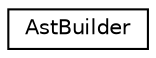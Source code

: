 digraph "Graphical Class Hierarchy"
{
 // LATEX_PDF_SIZE
  edge [fontname="Helvetica",fontsize="10",labelfontname="Helvetica",labelfontsize="10"];
  node [fontname="Helvetica",fontsize="10",shape=record];
  rankdir="LR";
  Node0 [label="AstBuilder",height=0.2,width=0.4,color="black", fillcolor="white", style="filled",URL="$classAstBuilder.html",tooltip=" "];
}
